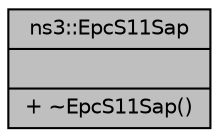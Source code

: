 digraph "ns3::EpcS11Sap"
{
  edge [fontname="Helvetica",fontsize="10",labelfontname="Helvetica",labelfontsize="10"];
  node [fontname="Helvetica",fontsize="10",shape=record];
  Node1 [label="{ns3::EpcS11Sap\n||+ ~EpcS11Sap()\l}",height=0.2,width=0.4,color="black", fillcolor="grey75", style="filled", fontcolor="black"];
}
